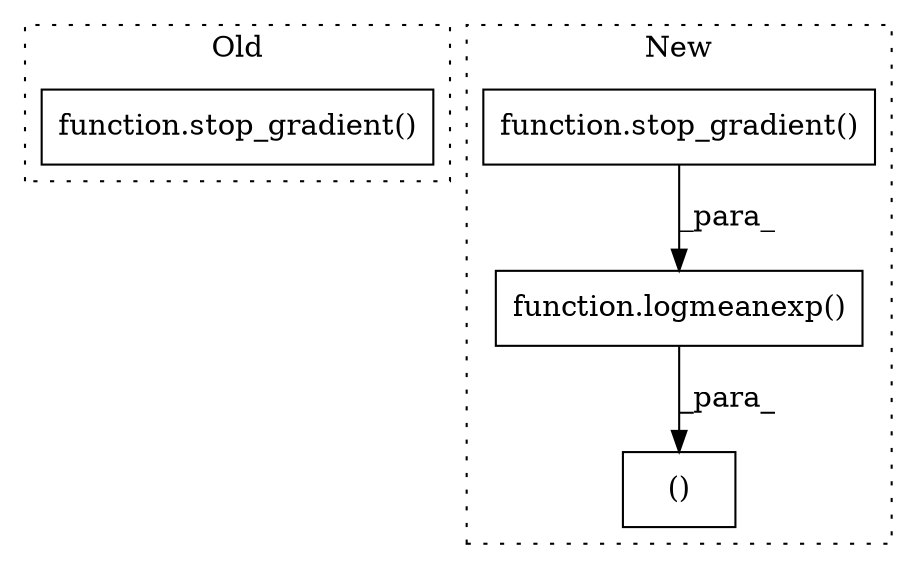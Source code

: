 digraph G {
subgraph cluster0 {
1 [label="function.stop_gradient()" a="75" s="3783,3803" l="14,1" shape="box"];
label = "Old";
style="dotted";
}
subgraph cluster1 {
2 [label="function.stop_gradient()" a="75" s="4108,4132" l="14,1" shape="box"];
3 [label="function.logmeanexp()" a="75" s="4097,4133" l="11,23" shape="box"];
4 [label="()" a="54" s="4083" l="73" shape="box"];
label = "New";
style="dotted";
}
2 -> 3 [label="_para_"];
3 -> 4 [label="_para_"];
}